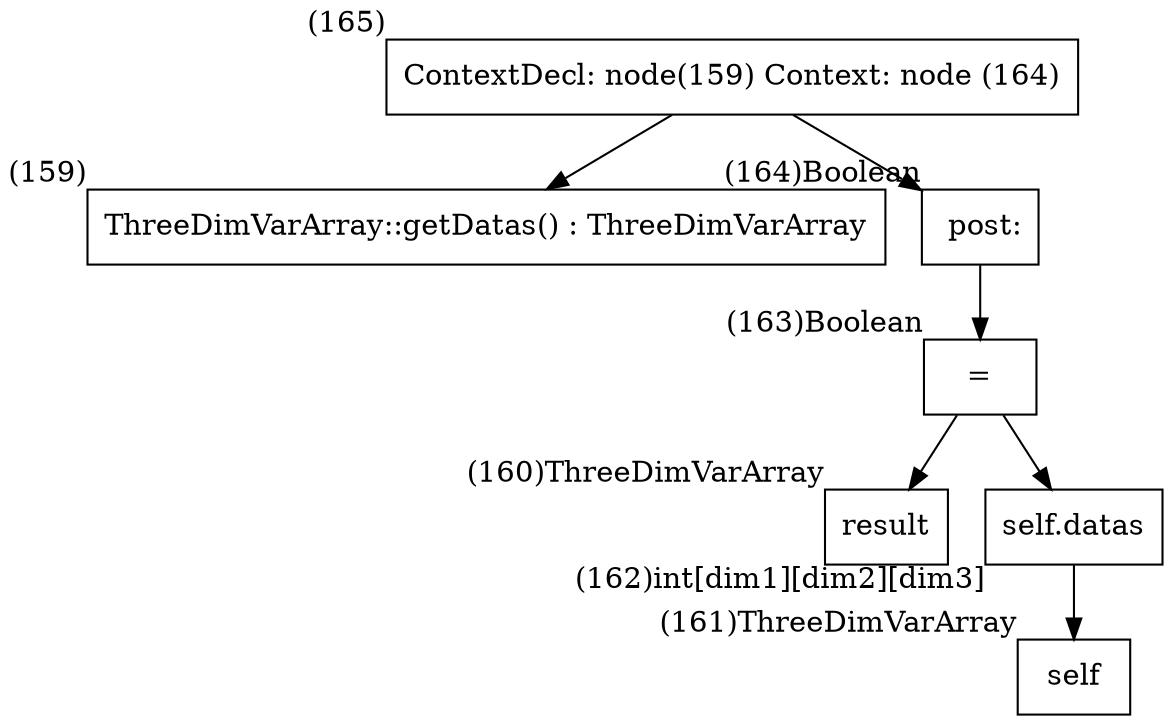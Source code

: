 digraph AST {
  node [shape=box];
  n165 [label="ContextDecl: node(159) Context: node (164)", xlabel="(165)"];
  n165 -> n159;
  n165 -> n164;
  n159 [label="ThreeDimVarArray::getDatas() : ThreeDimVarArray", xlabel="(159)"];
  n164 [label=" post:", xlabel="(164)Boolean"];
  n164 -> n163;
  n163 [label="=", xlabel="(163)Boolean"];
  n163 -> n160;
  n163 -> n162;
  n160 [label="result", xlabel="(160)ThreeDimVarArray"];
  n162 [label="self.datas", xlabel="(162)int[dim1][dim2][dim3]"];
  n162 -> n161;
  n161 [label="self", xlabel="(161)ThreeDimVarArray"];
}
